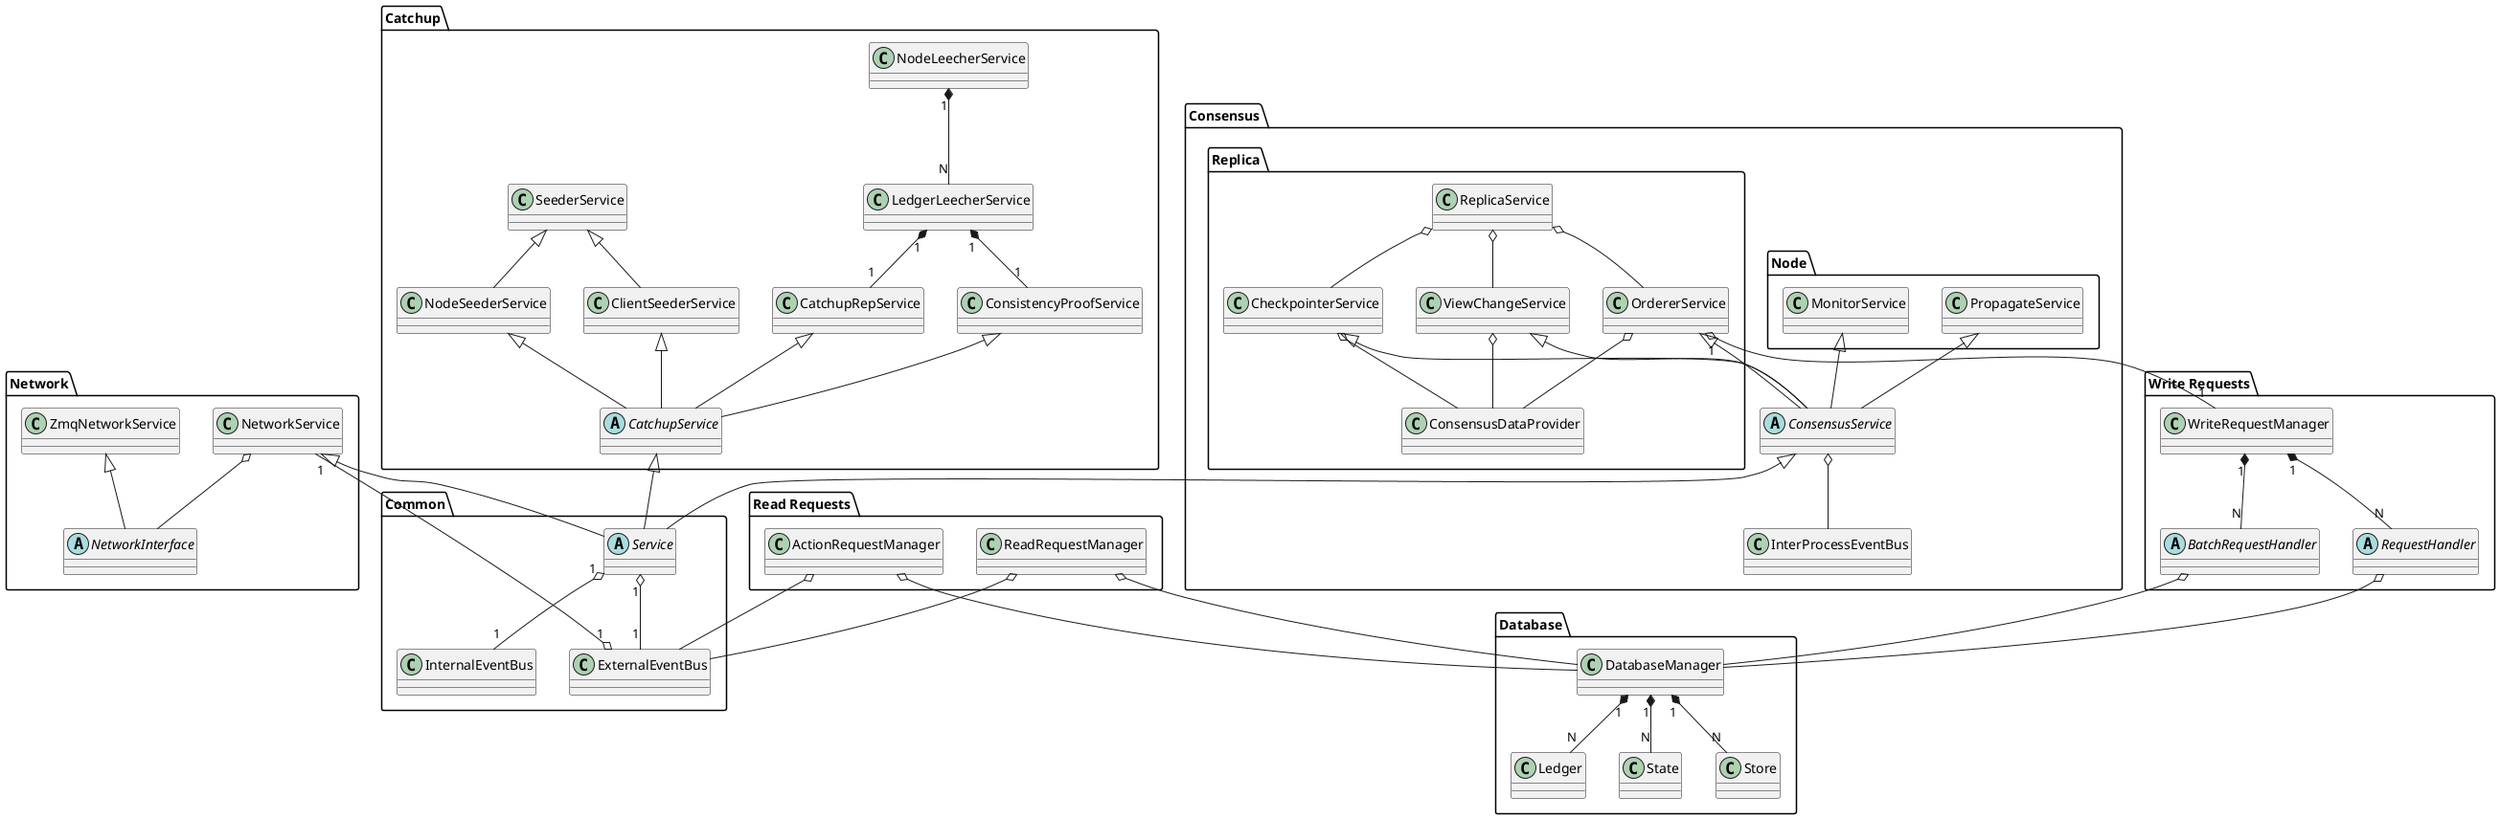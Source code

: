 @startuml



package Database {
DatabaseManager "1" *-- "N" Ledger
DatabaseManager "1" *-- "N" State
DatabaseManager "1" *-- "N" Store
}

package Common {
abstract class Service
Service "1" o-- "1" InternalEventBus
Service "1" o-- "1" ExternalEventBus
}

package "Write Requests" {


abstract class BatchRequestHandler
abstract class RequestHandler

WriteRequestManager "1" *-- "N" BatchRequestHandler
WriteRequestManager "1" *-- "N" RequestHandler

BatchRequestHandler o-- DatabaseManager
RequestHandler o-- DatabaseManager

}


package "Read Requests" {

ReadRequestManager o-- DatabaseManager
ActionRequestManager o-- DatabaseManager
ReadRequestManager o-- ExternalEventBus
ActionRequestManager o-- ExternalEventBus

}


package Consensus {
abstract class ConsensusService
ConsensusService <|-- Service
ConsensusService o-- InterProcessEventBus

package "Node" {
PropagateService <|-- ConsensusService
MonitorService <|-- ConsensusService
}

package Replica {
OrdererService <|-- ConsensusService
CheckpointerService <|-- ConsensusService
ViewChangeService <|-- ConsensusService

ReplicaService o-- OrdererService
ReplicaService o-- CheckpointerService
ReplicaService o-- ViewChangeService
ViewChangeService o-- ConsensusDataProvider
OrdererService o-- ConsensusDataProvider
CheckpointerService o-- ConsensusDataProvider
}





}

package Catchup {
abstract class CatchupService
CatchupService <|-- Service

NodeLeecherService "1" *-- "N" LedgerLeecherService
LedgerLeecherService "1" *-- "1" ConsistencyProofService
LedgerLeecherService "1" *-- "1" CatchupRepService

SeederService <|-- ClientSeederService
SeederService <|-- NodeSeederService


CatchupRepService <|-- CatchupService
ConsistencyProofService <|-- CatchupService
ClientSeederService <|-- CatchupService
NodeSeederService <|-- CatchupService
}


package Network {
abstract class NetworkInterface
ZmqNetworkService <|-- NetworkInterface
NetworkService <|-- Service
NetworkService o-- NetworkInterface
}





ExternalEventBus "1" o-- "1" NetworkService
OrdererService "1" o-- "1" WriteRequestManager

@enduml